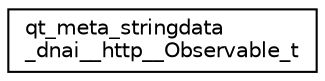 digraph "Graphical Class Hierarchy"
{
  edge [fontname="Helvetica",fontsize="10",labelfontname="Helvetica",labelfontsize="10"];
  node [fontname="Helvetica",fontsize="10",shape=record];
  rankdir="LR";
  Node1 [label="qt_meta_stringdata\l_dnai__http__Observable_t",height=0.2,width=0.4,color="black", fillcolor="white", style="filled",URL="$structqt__meta__stringdata__dnai____http_____observable__t.html"];
}
